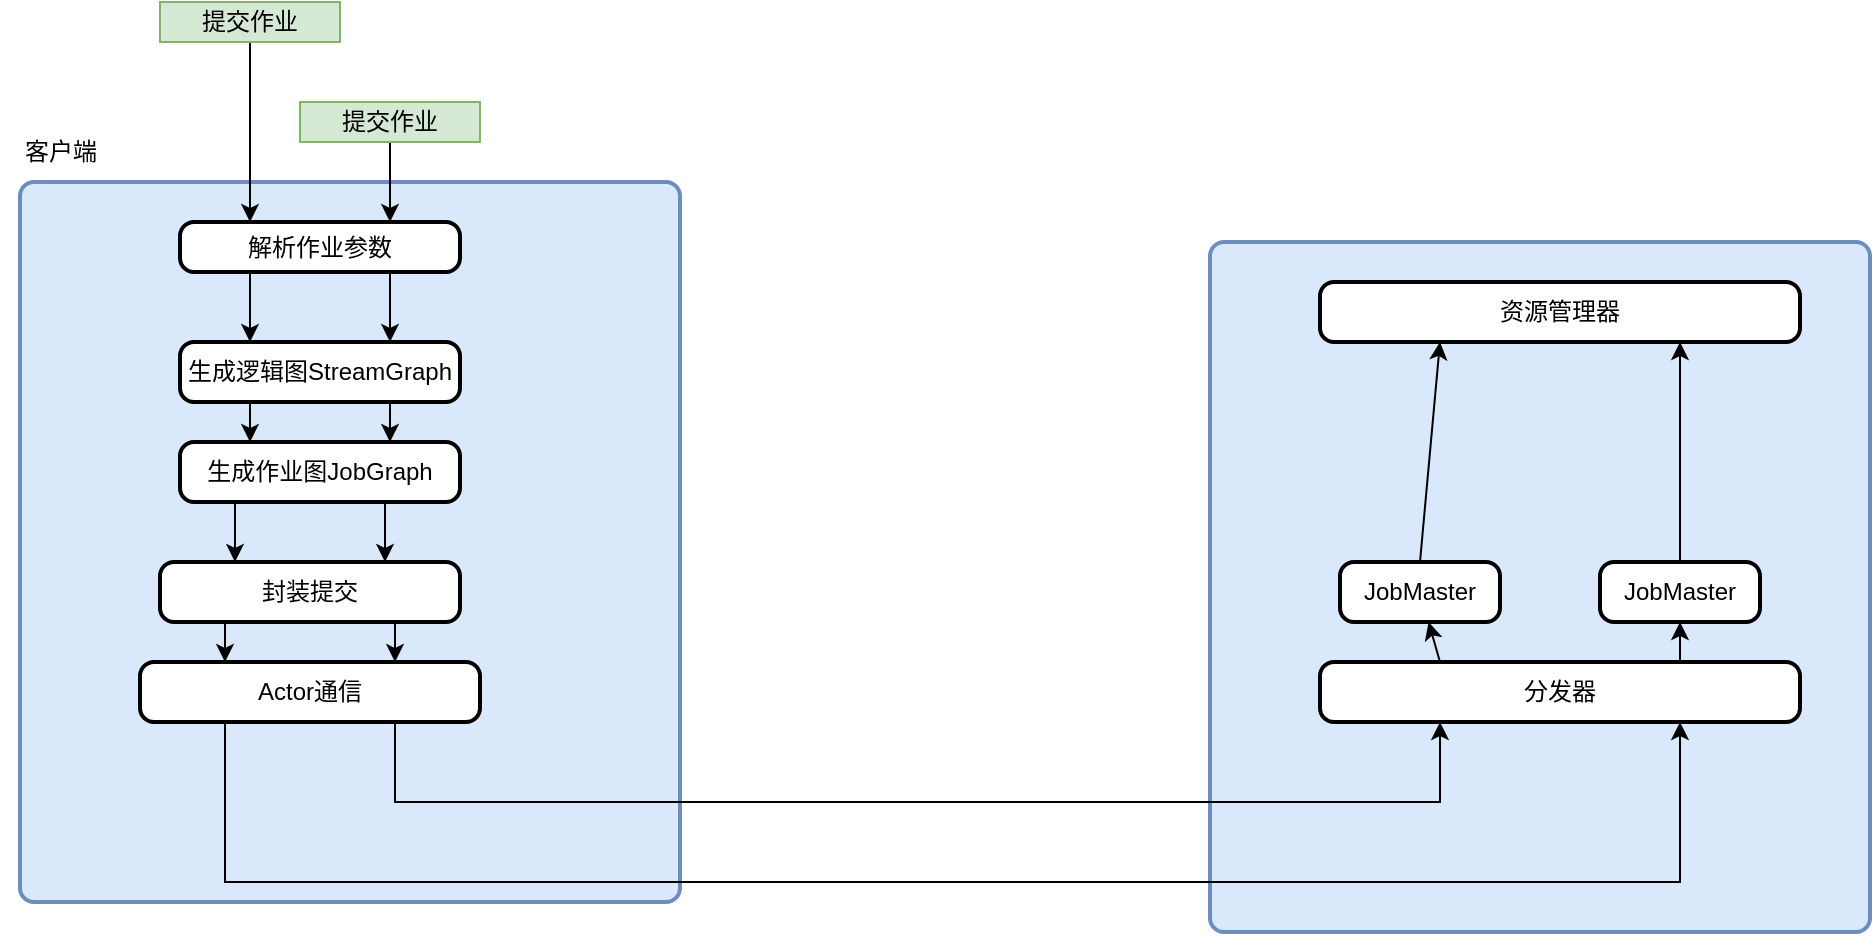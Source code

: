 <mxfile version="22.1.16" type="github">
  <diagram id="C5RBs43oDa-KdzZeNtuy" name="Page-1">
    <mxGraphModel dx="1434" dy="671" grid="1" gridSize="10" guides="1" tooltips="1" connect="1" arrows="1" fold="1" page="1" pageScale="1" pageWidth="400000" pageHeight="400000" math="0" shadow="0">
      <root>
        <mxCell id="WIyWlLk6GJQsqaUBKTNV-0" />
        <mxCell id="WIyWlLk6GJQsqaUBKTNV-1" parent="WIyWlLk6GJQsqaUBKTNV-0" />
        <mxCell id="dQerzM7ZEfUfbZ2gJVsY-29" value="" style="rounded=1;whiteSpace=wrap;html=1;absoluteArcSize=1;arcSize=14;strokeWidth=2;fillColor=#dae8fc;strokeColor=#6c8ebf;" vertex="1" parent="WIyWlLk6GJQsqaUBKTNV-1">
          <mxGeometry x="635" y="250" width="330" height="345" as="geometry" />
        </mxCell>
        <mxCell id="dQerzM7ZEfUfbZ2gJVsY-6" value="" style="rounded=1;whiteSpace=wrap;html=1;absoluteArcSize=1;arcSize=14;strokeWidth=2;fillColor=#dae8fc;strokeColor=#6c8ebf;" vertex="1" parent="WIyWlLk6GJQsqaUBKTNV-1">
          <mxGeometry x="40" y="220" width="330" height="360" as="geometry" />
        </mxCell>
        <mxCell id="dQerzM7ZEfUfbZ2gJVsY-20" style="rounded=0;orthogonalLoop=1;jettySize=auto;html=1;exitX=0.5;exitY=1;exitDx=0;exitDy=0;entryX=0.25;entryY=0;entryDx=0;entryDy=0;" edge="1" parent="WIyWlLk6GJQsqaUBKTNV-1" source="dQerzM7ZEfUfbZ2gJVsY-2" target="dQerzM7ZEfUfbZ2gJVsY-7">
          <mxGeometry relative="1" as="geometry" />
        </mxCell>
        <mxCell id="dQerzM7ZEfUfbZ2gJVsY-2" value="提交作业" style="rounded=0;whiteSpace=wrap;html=1;fillColor=#d5e8d4;strokeColor=#82b366;" vertex="1" parent="WIyWlLk6GJQsqaUBKTNV-1">
          <mxGeometry x="110" y="130" width="90" height="20" as="geometry" />
        </mxCell>
        <mxCell id="dQerzM7ZEfUfbZ2gJVsY-3" value="客户端" style="text;html=1;align=center;verticalAlign=middle;resizable=0;points=[];autosize=1;strokeColor=none;fillColor=none;" vertex="1" parent="WIyWlLk6GJQsqaUBKTNV-1">
          <mxGeometry x="30" y="190" width="60" height="30" as="geometry" />
        </mxCell>
        <mxCell id="dQerzM7ZEfUfbZ2gJVsY-21" style="rounded=0;orthogonalLoop=1;jettySize=auto;html=1;exitX=0.25;exitY=1;exitDx=0;exitDy=0;entryX=0.25;entryY=0;entryDx=0;entryDy=0;" edge="1" parent="WIyWlLk6GJQsqaUBKTNV-1" source="dQerzM7ZEfUfbZ2gJVsY-7" target="dQerzM7ZEfUfbZ2gJVsY-8">
          <mxGeometry relative="1" as="geometry" />
        </mxCell>
        <mxCell id="dQerzM7ZEfUfbZ2gJVsY-41" style="edgeStyle=orthogonalEdgeStyle;rounded=0;orthogonalLoop=1;jettySize=auto;html=1;exitX=0.75;exitY=1;exitDx=0;exitDy=0;entryX=0.75;entryY=0;entryDx=0;entryDy=0;" edge="1" parent="WIyWlLk6GJQsqaUBKTNV-1" source="dQerzM7ZEfUfbZ2gJVsY-7" target="dQerzM7ZEfUfbZ2gJVsY-8">
          <mxGeometry relative="1" as="geometry" />
        </mxCell>
        <mxCell id="dQerzM7ZEfUfbZ2gJVsY-7" value="解析作业参数" style="rounded=1;whiteSpace=wrap;html=1;absoluteArcSize=1;arcSize=14;strokeWidth=2;" vertex="1" parent="WIyWlLk6GJQsqaUBKTNV-1">
          <mxGeometry x="120" y="240" width="140" height="25" as="geometry" />
        </mxCell>
        <mxCell id="dQerzM7ZEfUfbZ2gJVsY-22" style="edgeStyle=orthogonalEdgeStyle;rounded=0;orthogonalLoop=1;jettySize=auto;html=1;exitX=0.25;exitY=1;exitDx=0;exitDy=0;entryX=0.25;entryY=0;entryDx=0;entryDy=0;" edge="1" parent="WIyWlLk6GJQsqaUBKTNV-1" source="dQerzM7ZEfUfbZ2gJVsY-8" target="dQerzM7ZEfUfbZ2gJVsY-9">
          <mxGeometry relative="1" as="geometry" />
        </mxCell>
        <mxCell id="dQerzM7ZEfUfbZ2gJVsY-42" style="edgeStyle=orthogonalEdgeStyle;rounded=0;orthogonalLoop=1;jettySize=auto;html=1;exitX=0.75;exitY=1;exitDx=0;exitDy=0;entryX=0.75;entryY=0;entryDx=0;entryDy=0;" edge="1" parent="WIyWlLk6GJQsqaUBKTNV-1" source="dQerzM7ZEfUfbZ2gJVsY-8" target="dQerzM7ZEfUfbZ2gJVsY-9">
          <mxGeometry relative="1" as="geometry" />
        </mxCell>
        <mxCell id="dQerzM7ZEfUfbZ2gJVsY-8" value="生成逻辑图StreamGraph" style="rounded=1;whiteSpace=wrap;html=1;absoluteArcSize=1;arcSize=14;strokeWidth=2;" vertex="1" parent="WIyWlLk6GJQsqaUBKTNV-1">
          <mxGeometry x="120" y="300" width="140" height="30" as="geometry" />
        </mxCell>
        <mxCell id="dQerzM7ZEfUfbZ2gJVsY-23" style="edgeStyle=orthogonalEdgeStyle;rounded=0;orthogonalLoop=1;jettySize=auto;html=1;exitX=0.25;exitY=1;exitDx=0;exitDy=0;entryX=0.25;entryY=0;entryDx=0;entryDy=0;" edge="1" parent="WIyWlLk6GJQsqaUBKTNV-1" source="dQerzM7ZEfUfbZ2gJVsY-9" target="dQerzM7ZEfUfbZ2gJVsY-14">
          <mxGeometry relative="1" as="geometry" />
        </mxCell>
        <mxCell id="dQerzM7ZEfUfbZ2gJVsY-43" style="edgeStyle=orthogonalEdgeStyle;rounded=0;orthogonalLoop=1;jettySize=auto;html=1;exitX=0.75;exitY=1;exitDx=0;exitDy=0;entryX=0.75;entryY=0;entryDx=0;entryDy=0;" edge="1" parent="WIyWlLk6GJQsqaUBKTNV-1" source="dQerzM7ZEfUfbZ2gJVsY-9" target="dQerzM7ZEfUfbZ2gJVsY-14">
          <mxGeometry relative="1" as="geometry" />
        </mxCell>
        <mxCell id="dQerzM7ZEfUfbZ2gJVsY-9" value="生成作业图JobGraph" style="rounded=1;whiteSpace=wrap;html=1;absoluteArcSize=1;arcSize=14;strokeWidth=2;" vertex="1" parent="WIyWlLk6GJQsqaUBKTNV-1">
          <mxGeometry x="120" y="350" width="140" height="30" as="geometry" />
        </mxCell>
        <mxCell id="dQerzM7ZEfUfbZ2gJVsY-27" style="edgeStyle=orthogonalEdgeStyle;rounded=0;orthogonalLoop=1;jettySize=auto;html=1;exitX=0.25;exitY=1;exitDx=0;exitDy=0;entryX=0.25;entryY=0;entryDx=0;entryDy=0;" edge="1" parent="WIyWlLk6GJQsqaUBKTNV-1" source="dQerzM7ZEfUfbZ2gJVsY-14" target="dQerzM7ZEfUfbZ2gJVsY-26">
          <mxGeometry relative="1" as="geometry" />
        </mxCell>
        <mxCell id="dQerzM7ZEfUfbZ2gJVsY-44" style="edgeStyle=orthogonalEdgeStyle;rounded=0;orthogonalLoop=1;jettySize=auto;html=1;exitX=0.75;exitY=1;exitDx=0;exitDy=0;entryX=0.75;entryY=0;entryDx=0;entryDy=0;" edge="1" parent="WIyWlLk6GJQsqaUBKTNV-1" source="dQerzM7ZEfUfbZ2gJVsY-14" target="dQerzM7ZEfUfbZ2gJVsY-26">
          <mxGeometry relative="1" as="geometry" />
        </mxCell>
        <mxCell id="dQerzM7ZEfUfbZ2gJVsY-14" value="封装提交" style="rounded=1;whiteSpace=wrap;html=1;absoluteArcSize=1;arcSize=14;strokeWidth=2;" vertex="1" parent="WIyWlLk6GJQsqaUBKTNV-1">
          <mxGeometry x="110" y="410" width="150" height="30" as="geometry" />
        </mxCell>
        <mxCell id="dQerzM7ZEfUfbZ2gJVsY-46" style="edgeStyle=orthogonalEdgeStyle;rounded=0;orthogonalLoop=1;jettySize=auto;html=1;exitX=0.75;exitY=1;exitDx=0;exitDy=0;entryX=0.25;entryY=1;entryDx=0;entryDy=0;" edge="1" parent="WIyWlLk6GJQsqaUBKTNV-1" source="dQerzM7ZEfUfbZ2gJVsY-26" target="dQerzM7ZEfUfbZ2gJVsY-30">
          <mxGeometry relative="1" as="geometry">
            <Array as="points">
              <mxPoint x="228" y="530" />
              <mxPoint x="750" y="530" />
            </Array>
          </mxGeometry>
        </mxCell>
        <mxCell id="dQerzM7ZEfUfbZ2gJVsY-53" style="edgeStyle=orthogonalEdgeStyle;rounded=0;orthogonalLoop=1;jettySize=auto;html=1;exitX=0.25;exitY=1;exitDx=0;exitDy=0;entryX=0.75;entryY=1;entryDx=0;entryDy=0;" edge="1" parent="WIyWlLk6GJQsqaUBKTNV-1" source="dQerzM7ZEfUfbZ2gJVsY-26" target="dQerzM7ZEfUfbZ2gJVsY-30">
          <mxGeometry relative="1" as="geometry">
            <Array as="points">
              <mxPoint x="143" y="570" />
              <mxPoint x="870" y="570" />
            </Array>
          </mxGeometry>
        </mxCell>
        <mxCell id="dQerzM7ZEfUfbZ2gJVsY-26" value="Actor通信" style="rounded=1;whiteSpace=wrap;html=1;absoluteArcSize=1;arcSize=14;strokeWidth=2;" vertex="1" parent="WIyWlLk6GJQsqaUBKTNV-1">
          <mxGeometry x="100" y="460" width="170" height="30" as="geometry" />
        </mxCell>
        <mxCell id="dQerzM7ZEfUfbZ2gJVsY-36" style="rounded=0;orthogonalLoop=1;jettySize=auto;html=1;exitX=0.75;exitY=0;exitDx=0;exitDy=0;entryX=0.5;entryY=1;entryDx=0;entryDy=0;" edge="1" parent="WIyWlLk6GJQsqaUBKTNV-1" source="dQerzM7ZEfUfbZ2gJVsY-30" target="dQerzM7ZEfUfbZ2gJVsY-34">
          <mxGeometry relative="1" as="geometry" />
        </mxCell>
        <mxCell id="dQerzM7ZEfUfbZ2gJVsY-38" style="rounded=0;orthogonalLoop=1;jettySize=auto;html=1;exitX=0.25;exitY=0;exitDx=0;exitDy=0;" edge="1" parent="WIyWlLk6GJQsqaUBKTNV-1" source="dQerzM7ZEfUfbZ2gJVsY-30" target="dQerzM7ZEfUfbZ2gJVsY-37">
          <mxGeometry relative="1" as="geometry" />
        </mxCell>
        <mxCell id="dQerzM7ZEfUfbZ2gJVsY-30" value="分发器" style="rounded=1;whiteSpace=wrap;html=1;absoluteArcSize=1;arcSize=14;strokeWidth=2;" vertex="1" parent="WIyWlLk6GJQsqaUBKTNV-1">
          <mxGeometry x="690" y="460" width="240" height="30" as="geometry" />
        </mxCell>
        <mxCell id="dQerzM7ZEfUfbZ2gJVsY-48" style="rounded=0;orthogonalLoop=1;jettySize=auto;html=1;exitX=0.5;exitY=0;exitDx=0;exitDy=0;entryX=0.75;entryY=1;entryDx=0;entryDy=0;" edge="1" parent="WIyWlLk6GJQsqaUBKTNV-1" source="dQerzM7ZEfUfbZ2gJVsY-34" target="dQerzM7ZEfUfbZ2gJVsY-35">
          <mxGeometry relative="1" as="geometry" />
        </mxCell>
        <mxCell id="dQerzM7ZEfUfbZ2gJVsY-34" value="JobMaster" style="rounded=1;whiteSpace=wrap;html=1;absoluteArcSize=1;arcSize=14;strokeWidth=2;" vertex="1" parent="WIyWlLk6GJQsqaUBKTNV-1">
          <mxGeometry x="830" y="410" width="80" height="30" as="geometry" />
        </mxCell>
        <mxCell id="dQerzM7ZEfUfbZ2gJVsY-35" value="资源管理器" style="rounded=1;whiteSpace=wrap;html=1;absoluteArcSize=1;arcSize=14;strokeWidth=2;" vertex="1" parent="WIyWlLk6GJQsqaUBKTNV-1">
          <mxGeometry x="690" y="270" width="240" height="30" as="geometry" />
        </mxCell>
        <mxCell id="dQerzM7ZEfUfbZ2gJVsY-47" style="rounded=0;orthogonalLoop=1;jettySize=auto;html=1;exitX=0.5;exitY=0;exitDx=0;exitDy=0;entryX=0.25;entryY=1;entryDx=0;entryDy=0;" edge="1" parent="WIyWlLk6GJQsqaUBKTNV-1" source="dQerzM7ZEfUfbZ2gJVsY-37" target="dQerzM7ZEfUfbZ2gJVsY-35">
          <mxGeometry relative="1" as="geometry" />
        </mxCell>
        <mxCell id="dQerzM7ZEfUfbZ2gJVsY-37" value="JobMaster" style="rounded=1;whiteSpace=wrap;html=1;absoluteArcSize=1;arcSize=14;strokeWidth=2;" vertex="1" parent="WIyWlLk6GJQsqaUBKTNV-1">
          <mxGeometry x="700" y="410" width="80" height="30" as="geometry" />
        </mxCell>
        <mxCell id="dQerzM7ZEfUfbZ2gJVsY-40" style="edgeStyle=orthogonalEdgeStyle;rounded=0;orthogonalLoop=1;jettySize=auto;html=1;exitX=0.5;exitY=1;exitDx=0;exitDy=0;entryX=0.75;entryY=0;entryDx=0;entryDy=0;" edge="1" parent="WIyWlLk6GJQsqaUBKTNV-1" source="dQerzM7ZEfUfbZ2gJVsY-39" target="dQerzM7ZEfUfbZ2gJVsY-7">
          <mxGeometry relative="1" as="geometry" />
        </mxCell>
        <mxCell id="dQerzM7ZEfUfbZ2gJVsY-39" value="提交作业" style="rounded=0;whiteSpace=wrap;html=1;fillColor=#d5e8d4;strokeColor=#82b366;" vertex="1" parent="WIyWlLk6GJQsqaUBKTNV-1">
          <mxGeometry x="180" y="180" width="90" height="20" as="geometry" />
        </mxCell>
      </root>
    </mxGraphModel>
  </diagram>
</mxfile>
